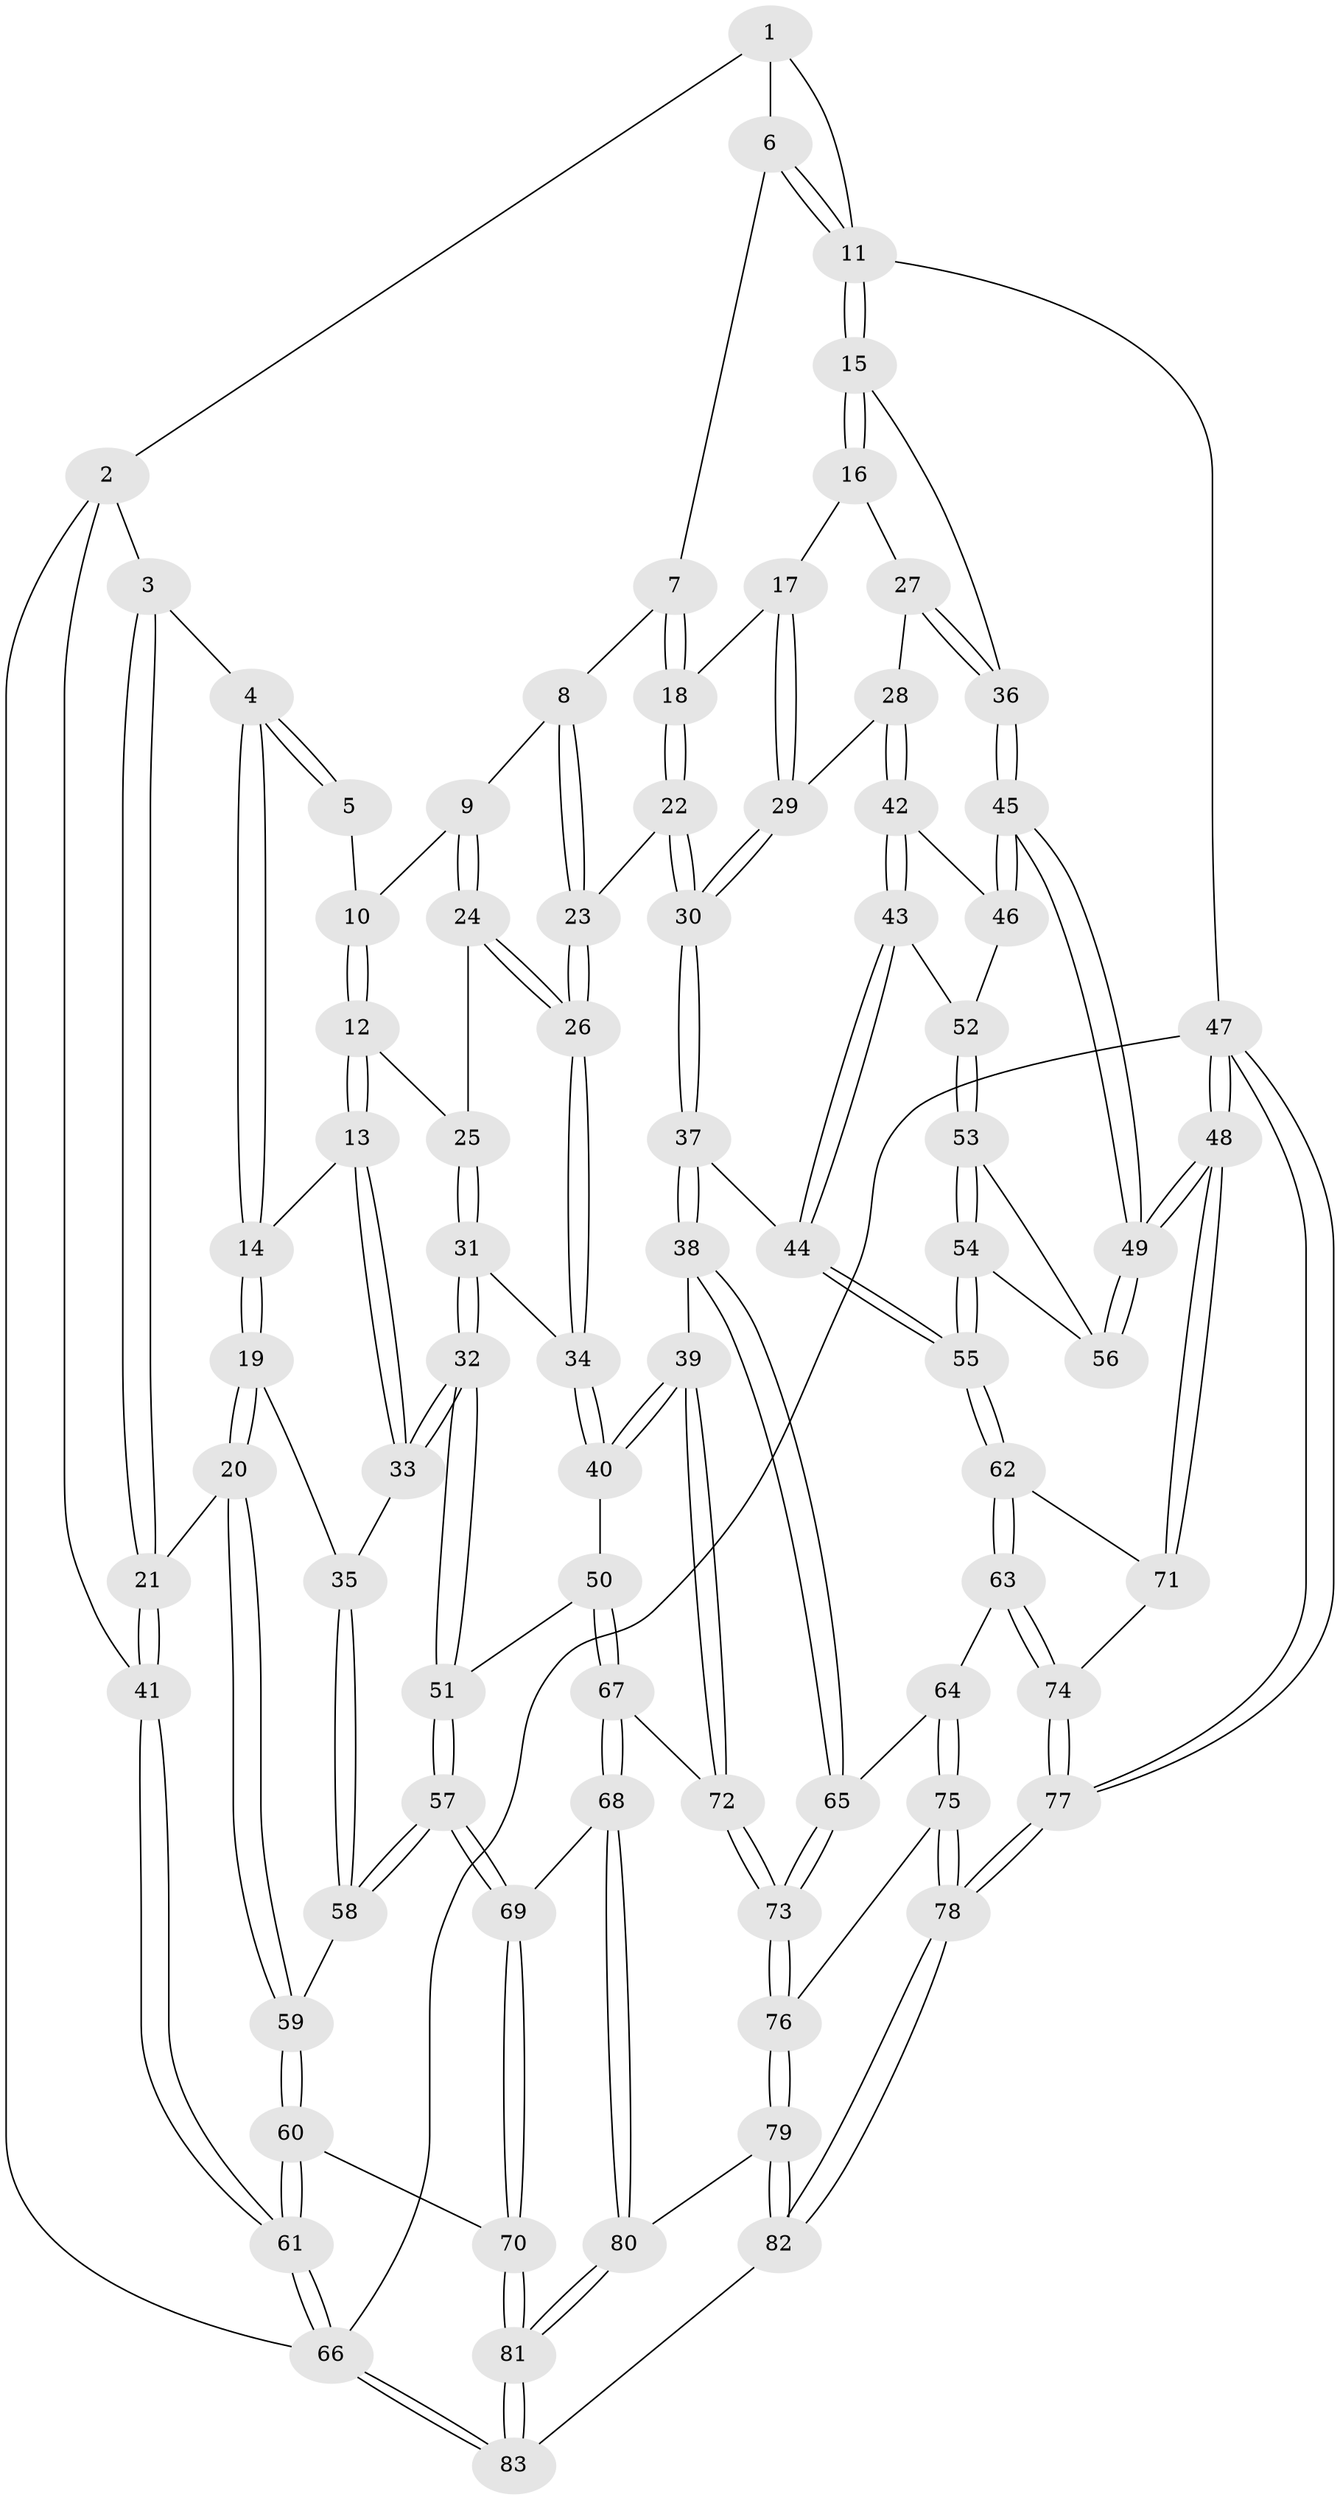 // coarse degree distribution, {3: 0.1276595744680851, 4: 0.425531914893617, 8: 0.02127659574468085, 5: 0.3404255319148936, 6: 0.0851063829787234}
// Generated by graph-tools (version 1.1) at 2025/42/03/06/25 10:42:35]
// undirected, 83 vertices, 204 edges
graph export_dot {
graph [start="1"]
  node [color=gray90,style=filled];
  1 [pos="+0.20931360637852733+0"];
  2 [pos="+0+0.1296742773820977"];
  3 [pos="+0.1003995700651099+0.10546600322366206"];
  4 [pos="+0.10162058258689743+0.10503914530187101"];
  5 [pos="+0.205582444758511+0"];
  6 [pos="+0.619001507787926+0"];
  7 [pos="+0.6184641492410261+0"];
  8 [pos="+0.5187321008053694+0.07570650754301866"];
  9 [pos="+0.48650653672800837+0.10380241265028362"];
  10 [pos="+0.27462301149984725+0.07329348645239436"];
  11 [pos="+1+0"];
  12 [pos="+0.2892566012421492+0.20739579763277374"];
  13 [pos="+0.23888457414418818+0.24088655067120457"];
  14 [pos="+0.1699737830638337+0.2394061548747552"];
  15 [pos="+1+0"];
  16 [pos="+0.8418912867548975+0.1486532352737013"];
  17 [pos="+0.8016780618338184+0.1438102521051944"];
  18 [pos="+0.7134328884570447+0.10116493911297067"];
  19 [pos="+0+0.41410213745160135"];
  20 [pos="+0+0.41439657773786776"];
  21 [pos="+0+0.4139266563369342"];
  22 [pos="+0.6474631096429854+0.3428699095540362"];
  23 [pos="+0.605040168956484+0.34530737947295803"];
  24 [pos="+0.47657180994956333+0.11969886710172552"];
  25 [pos="+0.3533224069602004+0.22597363655850128"];
  26 [pos="+0.5116107528037896+0.3763488778172148"];
  27 [pos="+0.892019381228448+0.3003998003763697"];
  28 [pos="+0.8142601479420086+0.38937749312262504"];
  29 [pos="+0.7964053826354204+0.3862756500210605"];
  30 [pos="+0.7274877908698097+0.38917761574986204"];
  31 [pos="+0.45750137289202847+0.37948554236793053"];
  32 [pos="+0.2740520584736376+0.4839675190368032"];
  33 [pos="+0.26734386642381164+0.4817838695892815"];
  34 [pos="+0.499445609780118+0.38325247303381926"];
  35 [pos="+0.1608164718824525+0.49031570197263397"];
  36 [pos="+1+0.12086315892167884"];
  37 [pos="+0.6940501598404842+0.5346954737518032"];
  38 [pos="+0.5712314672645225+0.6550246085430886"];
  39 [pos="+0.5658945793751337+0.6523409130520804"];
  40 [pos="+0.5449133092604431+0.6341334441137091"];
  41 [pos="+0+0.4116654010768457"];
  42 [pos="+0.8304975642651187+0.4052429148457645"];
  43 [pos="+0.8454302994137671+0.5273534868121761"];
  44 [pos="+0.8144029214295273+0.6169754156541146"];
  45 [pos="+1+0.43995266759210855"];
  46 [pos="+0.9963456939210611+0.45416560234760006"];
  47 [pos="+1+1"];
  48 [pos="+1+0.8551929683485118"];
  49 [pos="+1+0.6539703210749094"];
  50 [pos="+0.36902884884821124+0.6249691295654703"];
  51 [pos="+0.30177661537476447+0.5432779242563135"];
  52 [pos="+0.9313903705136308+0.5599032022287994"];
  53 [pos="+0.9322721237647462+0.564766625239508"];
  54 [pos="+0.8589853911908051+0.6706149306801729"];
  55 [pos="+0.8320966763501345+0.6923895978902733"];
  56 [pos="+0.9932961831654302+0.6142339775411523"];
  57 [pos="+0.19574697861866647+0.7263500592144706"];
  58 [pos="+0.14378725051616886+0.6787673994910889"];
  59 [pos="+0.07742266313537852+0.6902221810048553"];
  60 [pos="+0+0.8619500370492118"];
  61 [pos="+0+0.9193082421532395"];
  62 [pos="+0.8313218807345094+0.6963237957528926"];
  63 [pos="+0.7595630922717023+0.7546315736405443"];
  64 [pos="+0.6725257367381826+0.7499069362754383"];
  65 [pos="+0.6133515808851812+0.7183329445656484"];
  66 [pos="+0+1"];
  67 [pos="+0.30971385639418436+0.7935420016546084"];
  68 [pos="+0.3025478442572135+0.7979389659559678"];
  69 [pos="+0.217038957038094+0.7685306079609154"];
  70 [pos="+0.07293323631398031+0.8664312276168284"];
  71 [pos="+0.9467916962679384+0.746641576217733"];
  72 [pos="+0.38859165598138745+0.8030462805863089"];
  73 [pos="+0.4954986239869443+0.875426963766627"];
  74 [pos="+0.8310951349068679+0.9214175861359174"];
  75 [pos="+0.640987209180558+0.94602598244377"];
  76 [pos="+0.497475828399036+0.897207019614428"];
  77 [pos="+0.9598298343562235+1"];
  78 [pos="+0.7951191826624596+1"];
  79 [pos="+0.4645028392148699+0.9563793346584593"];
  80 [pos="+0.29800476164945044+0.8857970312144455"];
  81 [pos="+0.24045365458827275+1"];
  82 [pos="+0.4428877493125365+1"];
  83 [pos="+0.26488486766322245+1"];
  1 -- 2;
  1 -- 6;
  1 -- 11;
  2 -- 3;
  2 -- 41;
  2 -- 66;
  3 -- 4;
  3 -- 21;
  3 -- 21;
  4 -- 5;
  4 -- 5;
  4 -- 14;
  4 -- 14;
  5 -- 10;
  6 -- 7;
  6 -- 11;
  6 -- 11;
  7 -- 8;
  7 -- 18;
  7 -- 18;
  8 -- 9;
  8 -- 23;
  8 -- 23;
  9 -- 10;
  9 -- 24;
  9 -- 24;
  10 -- 12;
  10 -- 12;
  11 -- 15;
  11 -- 15;
  11 -- 47;
  12 -- 13;
  12 -- 13;
  12 -- 25;
  13 -- 14;
  13 -- 33;
  13 -- 33;
  14 -- 19;
  14 -- 19;
  15 -- 16;
  15 -- 16;
  15 -- 36;
  16 -- 17;
  16 -- 27;
  17 -- 18;
  17 -- 29;
  17 -- 29;
  18 -- 22;
  18 -- 22;
  19 -- 20;
  19 -- 20;
  19 -- 35;
  20 -- 21;
  20 -- 59;
  20 -- 59;
  21 -- 41;
  21 -- 41;
  22 -- 23;
  22 -- 30;
  22 -- 30;
  23 -- 26;
  23 -- 26;
  24 -- 25;
  24 -- 26;
  24 -- 26;
  25 -- 31;
  25 -- 31;
  26 -- 34;
  26 -- 34;
  27 -- 28;
  27 -- 36;
  27 -- 36;
  28 -- 29;
  28 -- 42;
  28 -- 42;
  29 -- 30;
  29 -- 30;
  30 -- 37;
  30 -- 37;
  31 -- 32;
  31 -- 32;
  31 -- 34;
  32 -- 33;
  32 -- 33;
  32 -- 51;
  32 -- 51;
  33 -- 35;
  34 -- 40;
  34 -- 40;
  35 -- 58;
  35 -- 58;
  36 -- 45;
  36 -- 45;
  37 -- 38;
  37 -- 38;
  37 -- 44;
  38 -- 39;
  38 -- 65;
  38 -- 65;
  39 -- 40;
  39 -- 40;
  39 -- 72;
  39 -- 72;
  40 -- 50;
  41 -- 61;
  41 -- 61;
  42 -- 43;
  42 -- 43;
  42 -- 46;
  43 -- 44;
  43 -- 44;
  43 -- 52;
  44 -- 55;
  44 -- 55;
  45 -- 46;
  45 -- 46;
  45 -- 49;
  45 -- 49;
  46 -- 52;
  47 -- 48;
  47 -- 48;
  47 -- 77;
  47 -- 77;
  47 -- 66;
  48 -- 49;
  48 -- 49;
  48 -- 71;
  48 -- 71;
  49 -- 56;
  49 -- 56;
  50 -- 51;
  50 -- 67;
  50 -- 67;
  51 -- 57;
  51 -- 57;
  52 -- 53;
  52 -- 53;
  53 -- 54;
  53 -- 54;
  53 -- 56;
  54 -- 55;
  54 -- 55;
  54 -- 56;
  55 -- 62;
  55 -- 62;
  57 -- 58;
  57 -- 58;
  57 -- 69;
  57 -- 69;
  58 -- 59;
  59 -- 60;
  59 -- 60;
  60 -- 61;
  60 -- 61;
  60 -- 70;
  61 -- 66;
  61 -- 66;
  62 -- 63;
  62 -- 63;
  62 -- 71;
  63 -- 64;
  63 -- 74;
  63 -- 74;
  64 -- 65;
  64 -- 75;
  64 -- 75;
  65 -- 73;
  65 -- 73;
  66 -- 83;
  66 -- 83;
  67 -- 68;
  67 -- 68;
  67 -- 72;
  68 -- 69;
  68 -- 80;
  68 -- 80;
  69 -- 70;
  69 -- 70;
  70 -- 81;
  70 -- 81;
  71 -- 74;
  72 -- 73;
  72 -- 73;
  73 -- 76;
  73 -- 76;
  74 -- 77;
  74 -- 77;
  75 -- 76;
  75 -- 78;
  75 -- 78;
  76 -- 79;
  76 -- 79;
  77 -- 78;
  77 -- 78;
  78 -- 82;
  78 -- 82;
  79 -- 80;
  79 -- 82;
  79 -- 82;
  80 -- 81;
  80 -- 81;
  81 -- 83;
  81 -- 83;
  82 -- 83;
}
